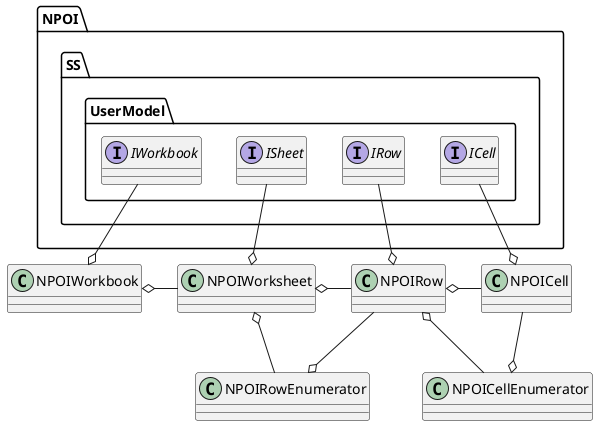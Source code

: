 @startuml "Ax2009-NPOI"

class NPOIWorkbook{
}
NPOIWorkbook o- NPOIWorksheet

interface NPOI.SS.UserModel.IWorkbook{}
NPOI.SS.UserModel.IWorkbook --o NPOIWorkbook

class NPOIWorksheet{
}
NPOIWorksheet o- NPOIRow

interface NPOI.SS.UserModel.ISheet{}
NPOI.SS.UserModel.ISheet --o NPOIWorksheet

class NPOIRowEnumerator{
}
NPOIWorksheet o-- NPOIRowEnumerator

class NPOIRow{
}
NPOIRow o- NPOICell
NPOIRow -o NPOIRowEnumerator

interface NPOI.SS.UserModel.IRow{}
NPOI.SS.UserModel.IRow --o NPOIRow

class NPOICellEnumerator{
}
NPOIRow o-- NPOICellEnumerator

class NPOICell{
}
NPOICell -o NPOICellEnumerator

interface NPOI.SS.UserModel.ICell{}
NPOICell o-- NPOI.SS.UserModel.ICell

@enduml